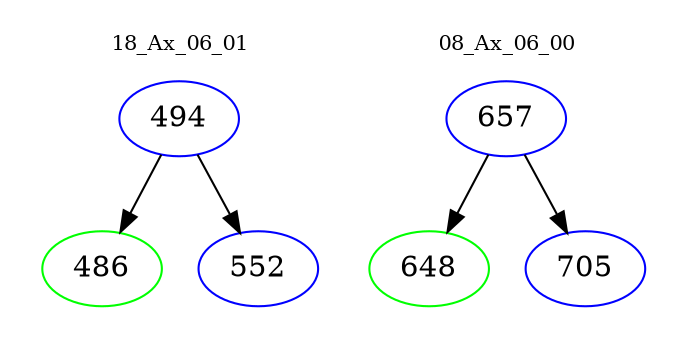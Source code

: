 digraph{
subgraph cluster_0 {
color = white
label = "18_Ax_06_01";
fontsize=10;
T0_494 [label="494", color="blue"]
T0_494 -> T0_486 [color="black"]
T0_486 [label="486", color="green"]
T0_494 -> T0_552 [color="black"]
T0_552 [label="552", color="blue"]
}
subgraph cluster_1 {
color = white
label = "08_Ax_06_00";
fontsize=10;
T1_657 [label="657", color="blue"]
T1_657 -> T1_648 [color="black"]
T1_648 [label="648", color="green"]
T1_657 -> T1_705 [color="black"]
T1_705 [label="705", color="blue"]
}
}
